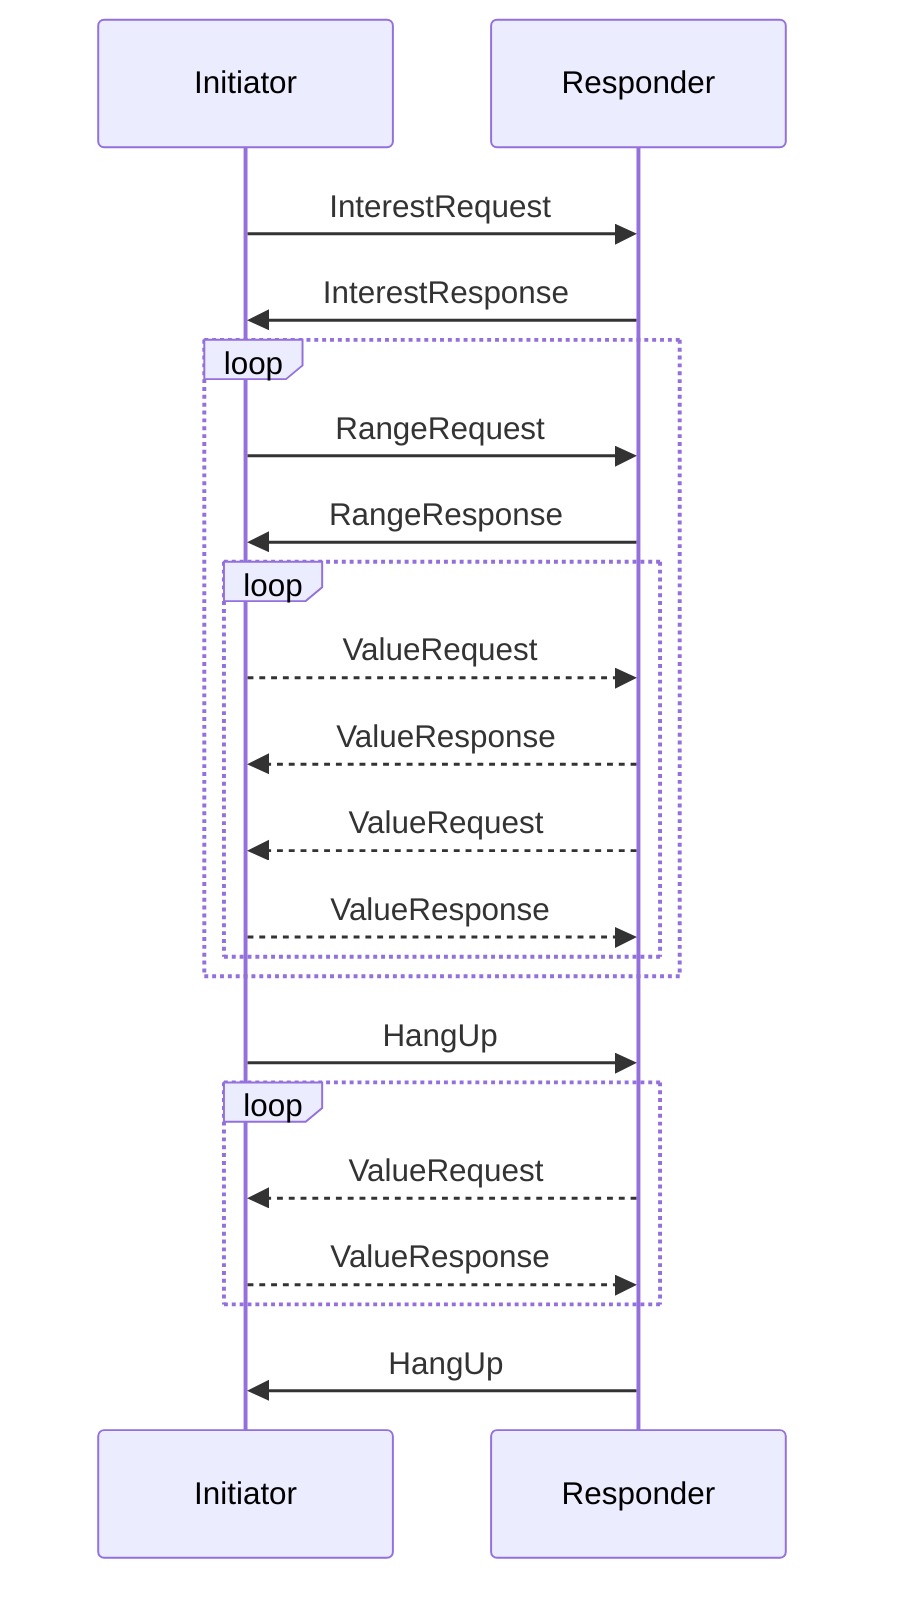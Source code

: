 sequenceDiagram
    Initiator->>Responder: InterestRequest
    Responder->>Initiator: InterestResponse
    loop
        Initiator->>Responder: RangeRequest
        Responder->>Initiator: RangeResponse
        loop
        Initiator-->>Responder: ValueRequest
        Responder-->>Initiator: ValueResponse
        Responder-->>Initiator: ValueRequest
        Initiator-->>Responder: ValueResponse
        end
    end
    Initiator ->> Responder: HangUp
    loop
        Responder-->>Initiator: ValueRequest
        Initiator-->>Responder: ValueResponse
    end
    Responder ->> Initiator: HangUp